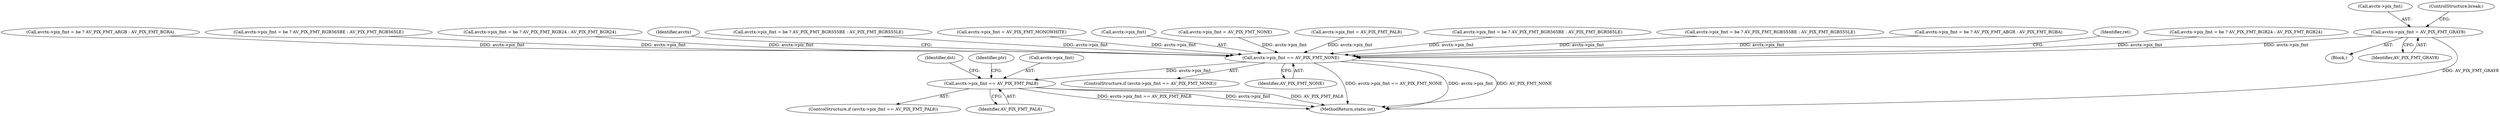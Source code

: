 digraph "0_FFmpeg_441026fcb13ac23aa10edc312bdacb6445a0ad06@pointer" {
"1000557" [label="(Call,avctx->pix_fmt = AV_PIX_FMT_GRAY8)"];
"1000849" [label="(Call,avctx->pix_fmt == AV_PIX_FMT_NONE)"];
"1000885" [label="(Call,avctx->pix_fmt == AV_PIX_FMT_PAL8)"];
"1000799" [label="(Call,avctx->pix_fmt = be ? AV_PIX_FMT_ARGB : AV_PIX_FMT_BGRA)"];
"1000681" [label="(Call,avctx->pix_fmt = be ? AV_PIX_FMT_RGB565BE : AV_PIX_FMT_RGB565LE)"];
"1000893" [label="(Identifier,dst)"];
"1000740" [label="(Call,avctx->pix_fmt = be ? AV_PIX_FMT_RGB24 : AV_PIX_FMT_BGR24)"];
"1000856" [label="(Identifier,avctx)"];
"1000645" [label="(Call,avctx->pix_fmt = be ? AV_PIX_FMT_BGR555BE : AV_PIX_FMT_BGR555LE)"];
"1000885" [label="(Call,avctx->pix_fmt == AV_PIX_FMT_PAL8)"];
"1000542" [label="(Call,avctx->pix_fmt = AV_PIX_FMT_MONOWHITE)"];
"1000558" [label="(Call,avctx->pix_fmt)"];
"1000850" [label="(Call,avctx->pix_fmt)"];
"1000959" [label="(Identifier,ptr)"];
"1000513" [label="(Call,avctx->pix_fmt = AV_PIX_FMT_NONE)"];
"1000848" [label="(ControlStructure,if (avctx->pix_fmt == AV_PIX_FMT_NONE))"];
"1000569" [label="(Call,avctx->pix_fmt = AV_PIX_FMT_PAL8)"];
"1000708" [label="(Call,avctx->pix_fmt = be ? AV_PIX_FMT_BGR565BE : AV_PIX_FMT_BGR565LE)"];
"1000884" [label="(ControlStructure,if (avctx->pix_fmt == AV_PIX_FMT_PAL8))"];
"1000557" [label="(Call,avctx->pix_fmt = AV_PIX_FMT_GRAY8)"];
"1000618" [label="(Call,avctx->pix_fmt = be ? AV_PIX_FMT_RGB555BE : AV_PIX_FMT_RGB555LE)"];
"1000826" [label="(Call,avctx->pix_fmt = be ? AV_PIX_FMT_ABGR : AV_PIX_FMT_RGBA)"];
"1000849" [label="(Call,avctx->pix_fmt == AV_PIX_FMT_NONE)"];
"1000886" [label="(Call,avctx->pix_fmt)"];
"1000889" [label="(Identifier,AV_PIX_FMT_PAL8)"];
"1000556" [label="(Block,)"];
"1000866" [label="(Identifier,ret)"];
"1000853" [label="(Identifier,AV_PIX_FMT_NONE)"];
"1000561" [label="(Identifier,AV_PIX_FMT_GRAY8)"];
"1000767" [label="(Call,avctx->pix_fmt = be ? AV_PIX_FMT_BGR24 : AV_PIX_FMT_RGB24)"];
"1000562" [label="(ControlStructure,break;)"];
"1001001" [label="(MethodReturn,static int)"];
"1000557" -> "1000556"  [label="AST: "];
"1000557" -> "1000561"  [label="CFG: "];
"1000558" -> "1000557"  [label="AST: "];
"1000561" -> "1000557"  [label="AST: "];
"1000562" -> "1000557"  [label="CFG: "];
"1000557" -> "1001001"  [label="DDG: AV_PIX_FMT_GRAY8"];
"1000557" -> "1000849"  [label="DDG: avctx->pix_fmt"];
"1000849" -> "1000848"  [label="AST: "];
"1000849" -> "1000853"  [label="CFG: "];
"1000850" -> "1000849"  [label="AST: "];
"1000853" -> "1000849"  [label="AST: "];
"1000856" -> "1000849"  [label="CFG: "];
"1000866" -> "1000849"  [label="CFG: "];
"1000849" -> "1001001"  [label="DDG: avctx->pix_fmt == AV_PIX_FMT_NONE"];
"1000849" -> "1001001"  [label="DDG: avctx->pix_fmt"];
"1000849" -> "1001001"  [label="DDG: AV_PIX_FMT_NONE"];
"1000513" -> "1000849"  [label="DDG: avctx->pix_fmt"];
"1000799" -> "1000849"  [label="DDG: avctx->pix_fmt"];
"1000542" -> "1000849"  [label="DDG: avctx->pix_fmt"];
"1000740" -> "1000849"  [label="DDG: avctx->pix_fmt"];
"1000569" -> "1000849"  [label="DDG: avctx->pix_fmt"];
"1000618" -> "1000849"  [label="DDG: avctx->pix_fmt"];
"1000767" -> "1000849"  [label="DDG: avctx->pix_fmt"];
"1000708" -> "1000849"  [label="DDG: avctx->pix_fmt"];
"1000681" -> "1000849"  [label="DDG: avctx->pix_fmt"];
"1000826" -> "1000849"  [label="DDG: avctx->pix_fmt"];
"1000645" -> "1000849"  [label="DDG: avctx->pix_fmt"];
"1000849" -> "1000885"  [label="DDG: avctx->pix_fmt"];
"1000885" -> "1000884"  [label="AST: "];
"1000885" -> "1000889"  [label="CFG: "];
"1000886" -> "1000885"  [label="AST: "];
"1000889" -> "1000885"  [label="AST: "];
"1000893" -> "1000885"  [label="CFG: "];
"1000959" -> "1000885"  [label="CFG: "];
"1000885" -> "1001001"  [label="DDG: avctx->pix_fmt == AV_PIX_FMT_PAL8"];
"1000885" -> "1001001"  [label="DDG: avctx->pix_fmt"];
"1000885" -> "1001001"  [label="DDG: AV_PIX_FMT_PAL8"];
}
